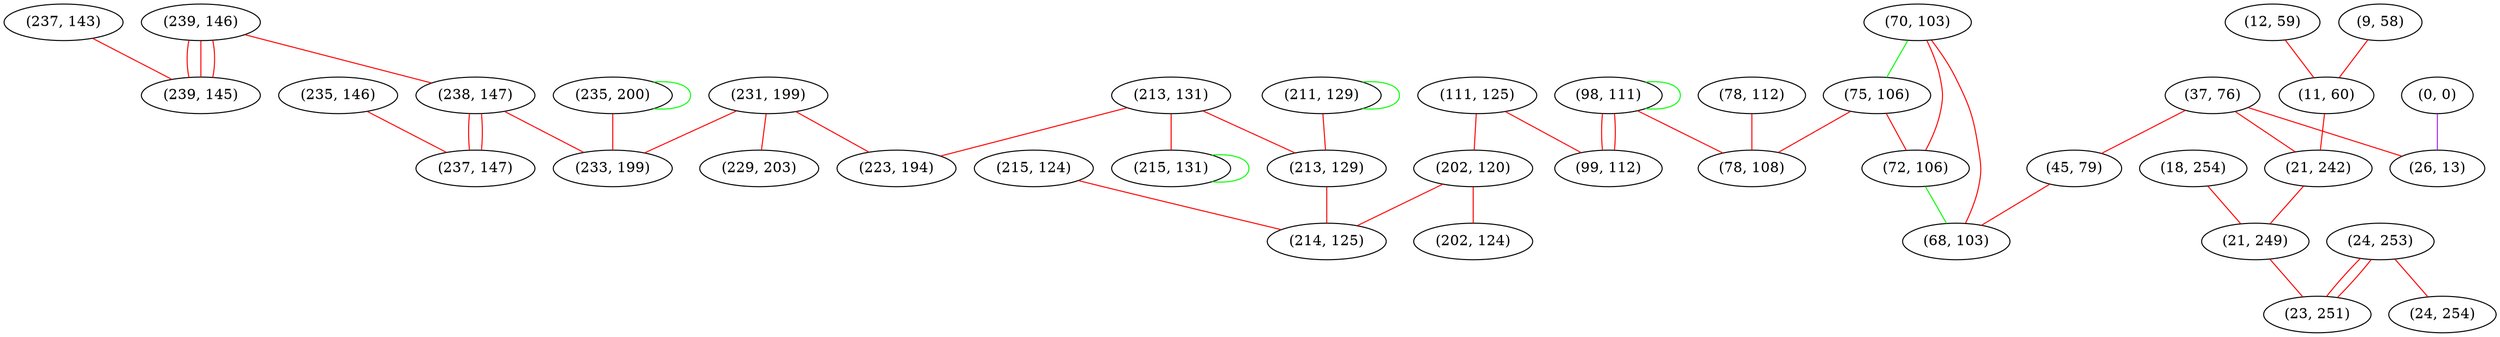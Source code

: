 graph "" {
"(237, 143)";
"(24, 253)";
"(215, 124)";
"(37, 76)";
"(111, 125)";
"(239, 146)";
"(70, 103)";
"(235, 146)";
"(9, 58)";
"(24, 254)";
"(12, 59)";
"(238, 147)";
"(45, 79)";
"(11, 60)";
"(231, 199)";
"(213, 131)";
"(235, 200)";
"(237, 147)";
"(98, 111)";
"(18, 254)";
"(21, 242)";
"(239, 145)";
"(21, 249)";
"(75, 106)";
"(0, 0)";
"(78, 112)";
"(72, 106)";
"(78, 108)";
"(23, 251)";
"(26, 13)";
"(233, 199)";
"(223, 194)";
"(68, 103)";
"(211, 129)";
"(215, 131)";
"(213, 129)";
"(229, 203)";
"(202, 120)";
"(214, 125)";
"(99, 112)";
"(202, 124)";
"(237, 143)" -- "(239, 145)"  [color=red, key=0, weight=1];
"(24, 253)" -- "(23, 251)"  [color=red, key=0, weight=1];
"(24, 253)" -- "(23, 251)"  [color=red, key=1, weight=1];
"(24, 253)" -- "(24, 254)"  [color=red, key=0, weight=1];
"(215, 124)" -- "(214, 125)"  [color=red, key=0, weight=1];
"(37, 76)" -- "(26, 13)"  [color=red, key=0, weight=1];
"(37, 76)" -- "(45, 79)"  [color=red, key=0, weight=1];
"(37, 76)" -- "(21, 242)"  [color=red, key=0, weight=1];
"(111, 125)" -- "(99, 112)"  [color=red, key=0, weight=1];
"(111, 125)" -- "(202, 120)"  [color=red, key=0, weight=1];
"(239, 146)" -- "(238, 147)"  [color=red, key=0, weight=1];
"(239, 146)" -- "(239, 145)"  [color=red, key=0, weight=1];
"(239, 146)" -- "(239, 145)"  [color=red, key=1, weight=1];
"(239, 146)" -- "(239, 145)"  [color=red, key=2, weight=1];
"(70, 103)" -- "(68, 103)"  [color=red, key=0, weight=1];
"(70, 103)" -- "(75, 106)"  [color=green, key=0, weight=2];
"(70, 103)" -- "(72, 106)"  [color=red, key=0, weight=1];
"(235, 146)" -- "(237, 147)"  [color=red, key=0, weight=1];
"(9, 58)" -- "(11, 60)"  [color=red, key=0, weight=1];
"(12, 59)" -- "(11, 60)"  [color=red, key=0, weight=1];
"(238, 147)" -- "(237, 147)"  [color=red, key=0, weight=1];
"(238, 147)" -- "(237, 147)"  [color=red, key=1, weight=1];
"(238, 147)" -- "(233, 199)"  [color=red, key=0, weight=1];
"(45, 79)" -- "(68, 103)"  [color=red, key=0, weight=1];
"(11, 60)" -- "(21, 242)"  [color=red, key=0, weight=1];
"(231, 199)" -- "(233, 199)"  [color=red, key=0, weight=1];
"(231, 199)" -- "(223, 194)"  [color=red, key=0, weight=1];
"(231, 199)" -- "(229, 203)"  [color=red, key=0, weight=1];
"(213, 131)" -- "(213, 129)"  [color=red, key=0, weight=1];
"(213, 131)" -- "(223, 194)"  [color=red, key=0, weight=1];
"(213, 131)" -- "(215, 131)"  [color=red, key=0, weight=1];
"(235, 200)" -- "(235, 200)"  [color=green, key=0, weight=2];
"(235, 200)" -- "(233, 199)"  [color=red, key=0, weight=1];
"(98, 111)" -- "(99, 112)"  [color=red, key=0, weight=1];
"(98, 111)" -- "(99, 112)"  [color=red, key=1, weight=1];
"(98, 111)" -- "(78, 108)"  [color=red, key=0, weight=1];
"(98, 111)" -- "(98, 111)"  [color=green, key=0, weight=2];
"(18, 254)" -- "(21, 249)"  [color=red, key=0, weight=1];
"(21, 242)" -- "(21, 249)"  [color=red, key=0, weight=1];
"(21, 249)" -- "(23, 251)"  [color=red, key=0, weight=1];
"(75, 106)" -- "(78, 108)"  [color=red, key=0, weight=1];
"(75, 106)" -- "(72, 106)"  [color=red, key=0, weight=1];
"(0, 0)" -- "(26, 13)"  [color=purple, key=0, weight=4];
"(78, 112)" -- "(78, 108)"  [color=red, key=0, weight=1];
"(72, 106)" -- "(68, 103)"  [color=green, key=0, weight=2];
"(211, 129)" -- "(213, 129)"  [color=red, key=0, weight=1];
"(211, 129)" -- "(211, 129)"  [color=green, key=0, weight=2];
"(215, 131)" -- "(215, 131)"  [color=green, key=0, weight=2];
"(213, 129)" -- "(214, 125)"  [color=red, key=0, weight=1];
"(202, 120)" -- "(202, 124)"  [color=red, key=0, weight=1];
"(202, 120)" -- "(214, 125)"  [color=red, key=0, weight=1];
}
